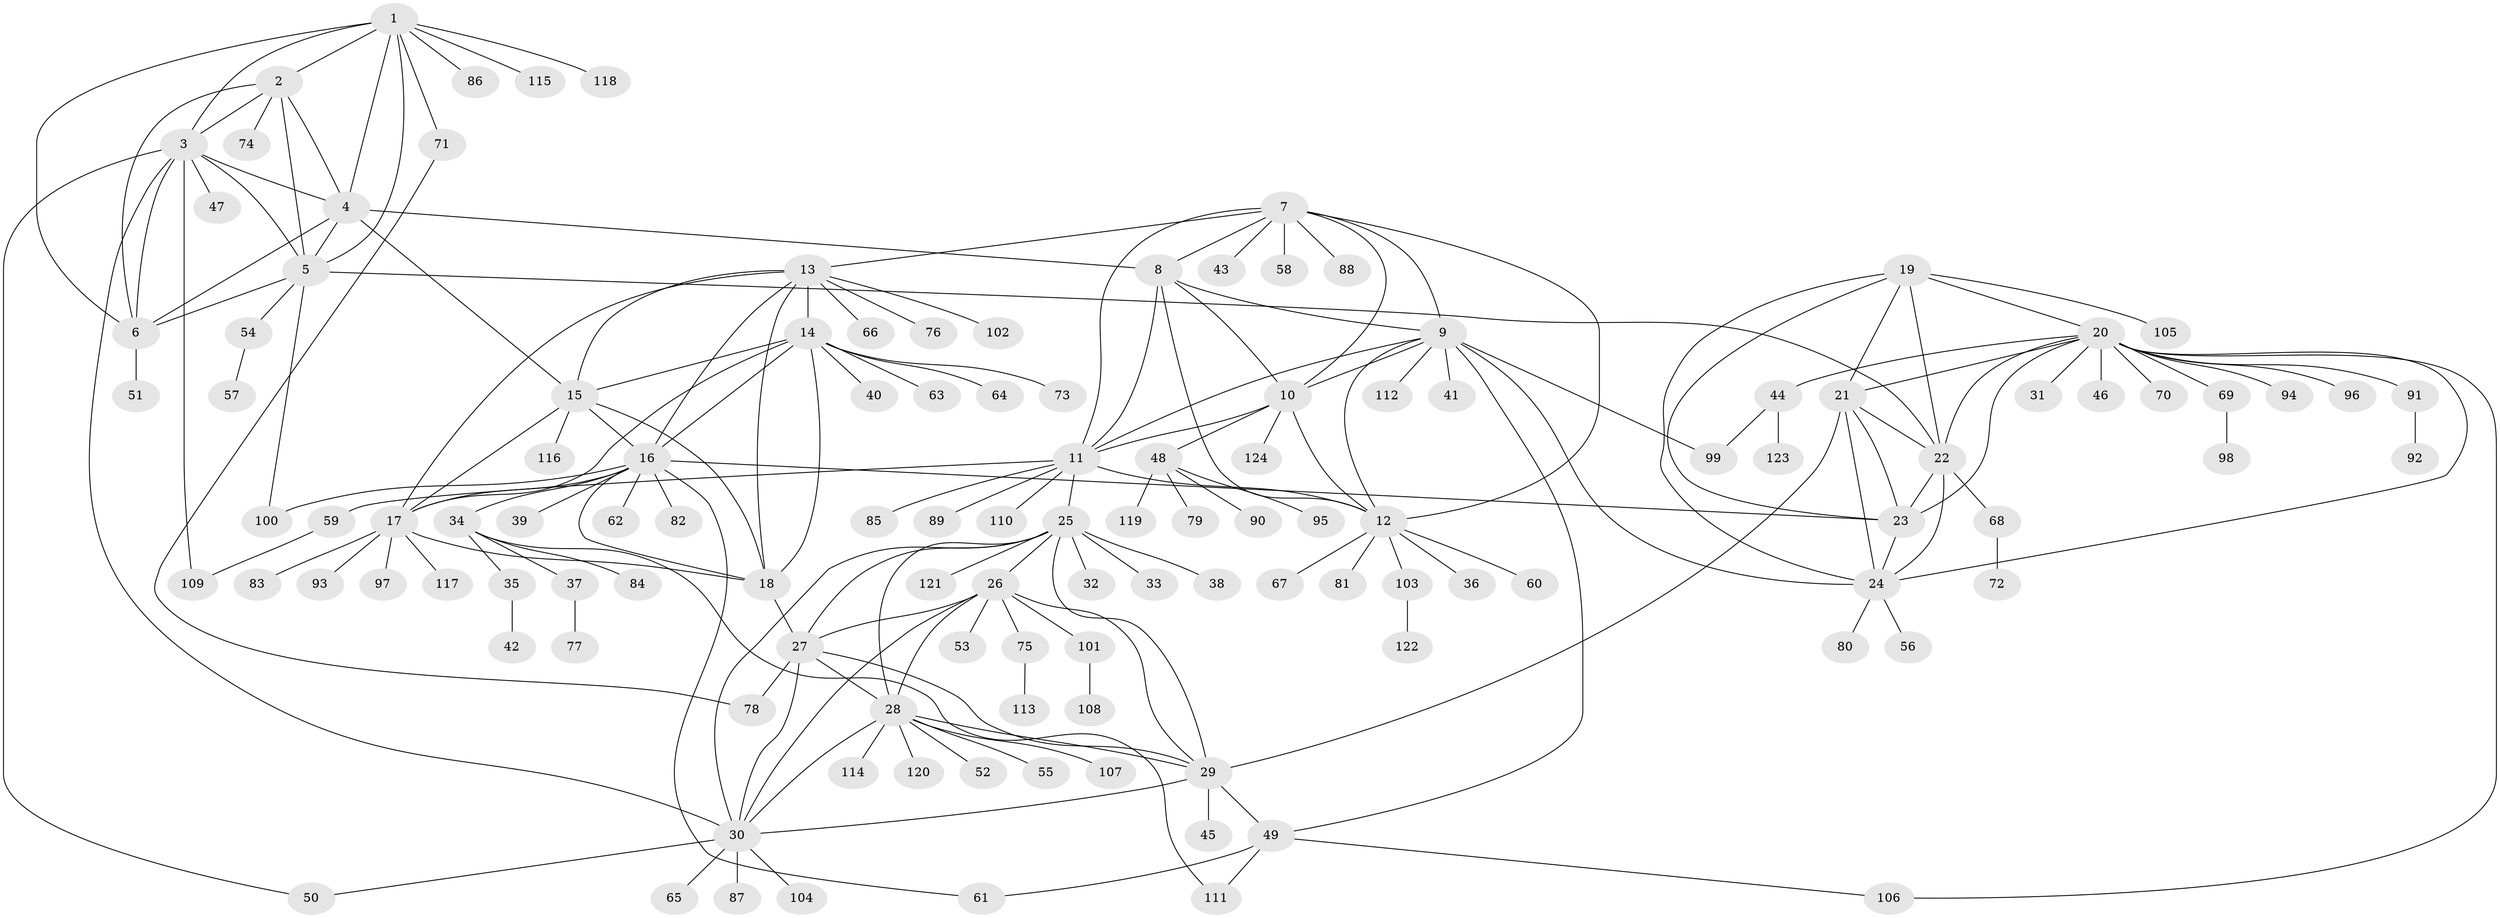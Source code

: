 // Generated by graph-tools (version 1.1) at 2025/26/03/09/25 03:26:49]
// undirected, 124 vertices, 188 edges
graph export_dot {
graph [start="1"]
  node [color=gray90,style=filled];
  1;
  2;
  3;
  4;
  5;
  6;
  7;
  8;
  9;
  10;
  11;
  12;
  13;
  14;
  15;
  16;
  17;
  18;
  19;
  20;
  21;
  22;
  23;
  24;
  25;
  26;
  27;
  28;
  29;
  30;
  31;
  32;
  33;
  34;
  35;
  36;
  37;
  38;
  39;
  40;
  41;
  42;
  43;
  44;
  45;
  46;
  47;
  48;
  49;
  50;
  51;
  52;
  53;
  54;
  55;
  56;
  57;
  58;
  59;
  60;
  61;
  62;
  63;
  64;
  65;
  66;
  67;
  68;
  69;
  70;
  71;
  72;
  73;
  74;
  75;
  76;
  77;
  78;
  79;
  80;
  81;
  82;
  83;
  84;
  85;
  86;
  87;
  88;
  89;
  90;
  91;
  92;
  93;
  94;
  95;
  96;
  97;
  98;
  99;
  100;
  101;
  102;
  103;
  104;
  105;
  106;
  107;
  108;
  109;
  110;
  111;
  112;
  113;
  114;
  115;
  116;
  117;
  118;
  119;
  120;
  121;
  122;
  123;
  124;
  1 -- 2;
  1 -- 3;
  1 -- 4;
  1 -- 5;
  1 -- 6;
  1 -- 71;
  1 -- 86;
  1 -- 115;
  1 -- 118;
  2 -- 3;
  2 -- 4;
  2 -- 5;
  2 -- 6;
  2 -- 74;
  3 -- 4;
  3 -- 5;
  3 -- 6;
  3 -- 30;
  3 -- 47;
  3 -- 50;
  3 -- 109;
  4 -- 5;
  4 -- 6;
  4 -- 8;
  4 -- 15;
  5 -- 6;
  5 -- 22;
  5 -- 54;
  5 -- 100;
  6 -- 51;
  7 -- 8;
  7 -- 9;
  7 -- 10;
  7 -- 11;
  7 -- 12;
  7 -- 13;
  7 -- 43;
  7 -- 58;
  7 -- 88;
  8 -- 9;
  8 -- 10;
  8 -- 11;
  8 -- 12;
  9 -- 10;
  9 -- 11;
  9 -- 12;
  9 -- 24;
  9 -- 41;
  9 -- 49;
  9 -- 99;
  9 -- 112;
  10 -- 11;
  10 -- 12;
  10 -- 48;
  10 -- 124;
  11 -- 12;
  11 -- 25;
  11 -- 59;
  11 -- 85;
  11 -- 89;
  11 -- 110;
  12 -- 36;
  12 -- 60;
  12 -- 67;
  12 -- 81;
  12 -- 103;
  13 -- 14;
  13 -- 15;
  13 -- 16;
  13 -- 17;
  13 -- 18;
  13 -- 66;
  13 -- 76;
  13 -- 102;
  14 -- 15;
  14 -- 16;
  14 -- 17;
  14 -- 18;
  14 -- 40;
  14 -- 63;
  14 -- 64;
  14 -- 73;
  15 -- 16;
  15 -- 17;
  15 -- 18;
  15 -- 116;
  16 -- 17;
  16 -- 18;
  16 -- 23;
  16 -- 34;
  16 -- 39;
  16 -- 61;
  16 -- 62;
  16 -- 82;
  16 -- 100;
  17 -- 18;
  17 -- 83;
  17 -- 93;
  17 -- 97;
  17 -- 117;
  18 -- 27;
  19 -- 20;
  19 -- 21;
  19 -- 22;
  19 -- 23;
  19 -- 24;
  19 -- 105;
  20 -- 21;
  20 -- 22;
  20 -- 23;
  20 -- 24;
  20 -- 31;
  20 -- 44;
  20 -- 46;
  20 -- 69;
  20 -- 70;
  20 -- 91;
  20 -- 94;
  20 -- 96;
  20 -- 106;
  21 -- 22;
  21 -- 23;
  21 -- 24;
  21 -- 29;
  22 -- 23;
  22 -- 24;
  22 -- 68;
  23 -- 24;
  24 -- 56;
  24 -- 80;
  25 -- 26;
  25 -- 27;
  25 -- 28;
  25 -- 29;
  25 -- 30;
  25 -- 32;
  25 -- 33;
  25 -- 38;
  25 -- 121;
  26 -- 27;
  26 -- 28;
  26 -- 29;
  26 -- 30;
  26 -- 53;
  26 -- 75;
  26 -- 101;
  27 -- 28;
  27 -- 29;
  27 -- 30;
  27 -- 78;
  28 -- 29;
  28 -- 30;
  28 -- 52;
  28 -- 55;
  28 -- 107;
  28 -- 114;
  28 -- 120;
  29 -- 30;
  29 -- 45;
  29 -- 49;
  30 -- 50;
  30 -- 65;
  30 -- 87;
  30 -- 104;
  34 -- 35;
  34 -- 37;
  34 -- 84;
  34 -- 111;
  35 -- 42;
  37 -- 77;
  44 -- 99;
  44 -- 123;
  48 -- 79;
  48 -- 90;
  48 -- 95;
  48 -- 119;
  49 -- 61;
  49 -- 106;
  49 -- 111;
  54 -- 57;
  59 -- 109;
  68 -- 72;
  69 -- 98;
  71 -- 78;
  75 -- 113;
  91 -- 92;
  101 -- 108;
  103 -- 122;
}

